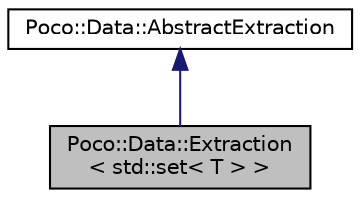 digraph "Poco::Data::Extraction&lt; std::set&lt; T &gt; &gt;"
{
 // LATEX_PDF_SIZE
  edge [fontname="Helvetica",fontsize="10",labelfontname="Helvetica",labelfontsize="10"];
  node [fontname="Helvetica",fontsize="10",shape=record];
  Node1 [label="Poco::Data::Extraction\l\< std::set\< T \> \>",height=0.2,width=0.4,color="black", fillcolor="grey75", style="filled", fontcolor="black",tooltip="Set Data Type specialization for extraction of values from a query result set."];
  Node2 -> Node1 [dir="back",color="midnightblue",fontsize="10",style="solid",fontname="Helvetica"];
  Node2 [label="Poco::Data::AbstractExtraction",height=0.2,width=0.4,color="black", fillcolor="white", style="filled",URL="$classPoco_1_1Data_1_1AbstractExtraction.html",tooltip=" "];
}

